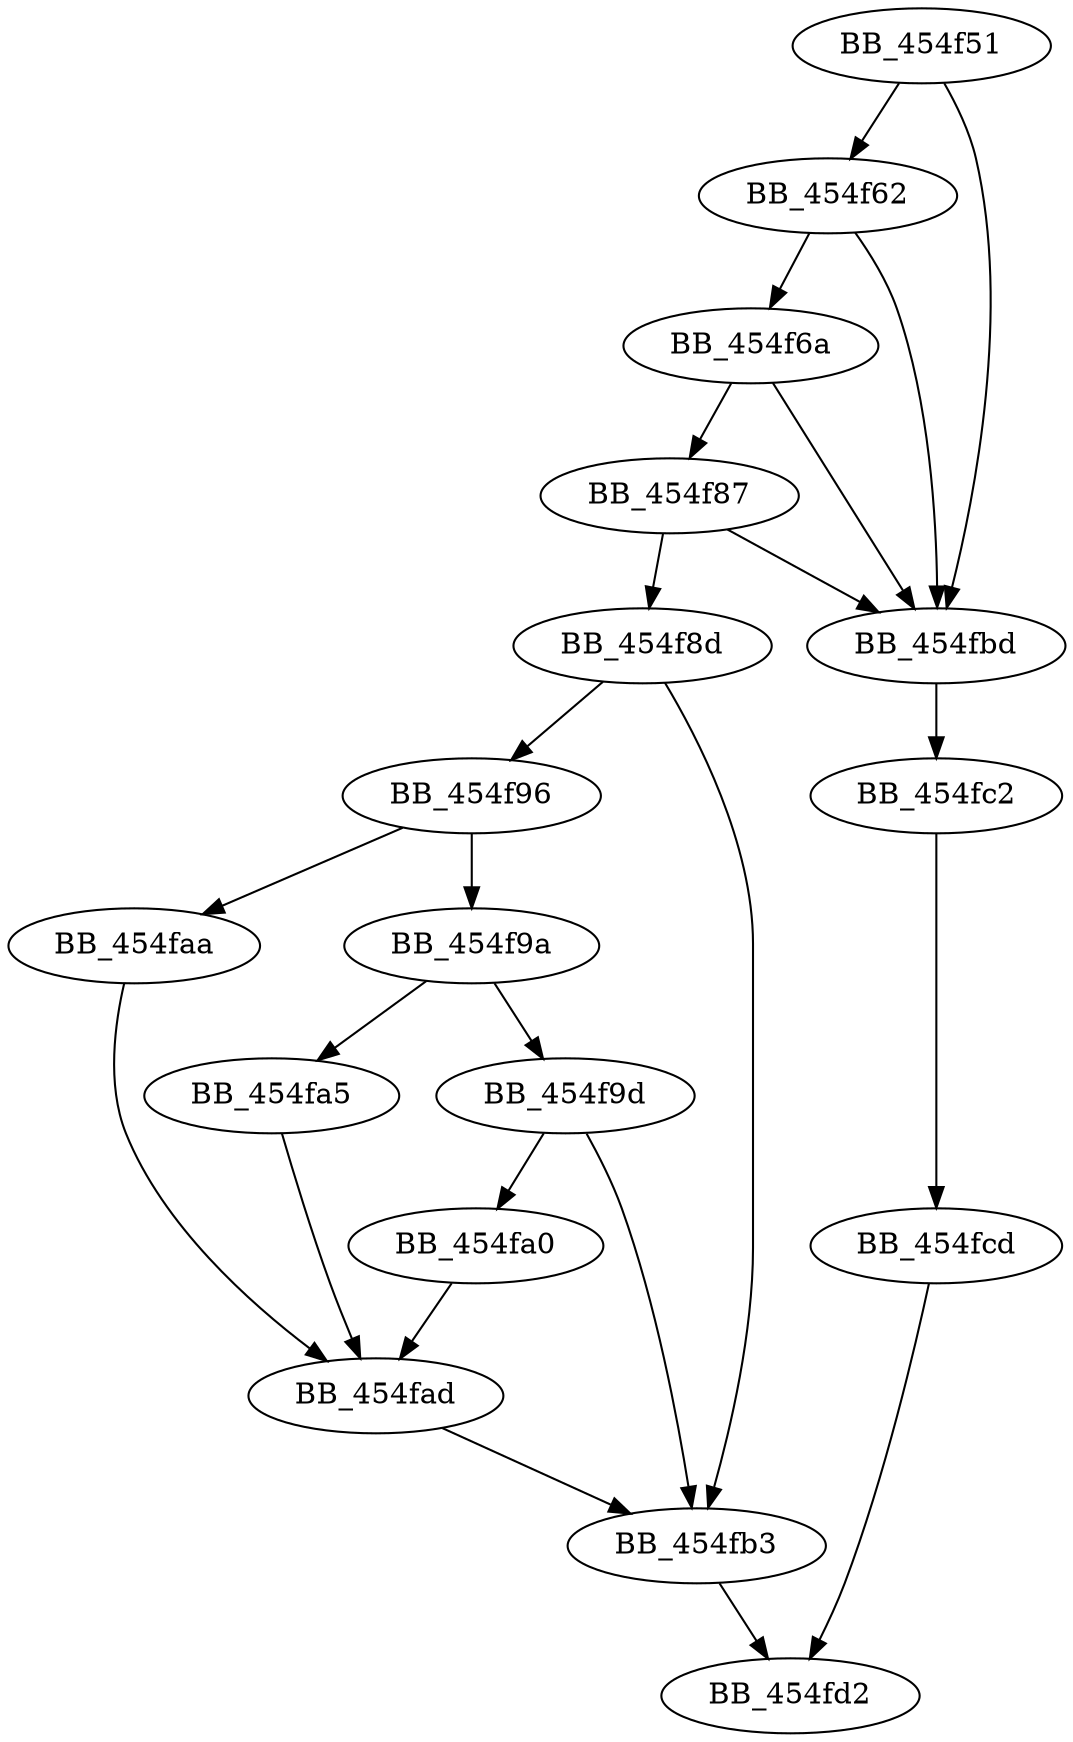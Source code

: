 DiGraph sub_454F51{
BB_454f51->BB_454f62
BB_454f51->BB_454fbd
BB_454f62->BB_454f6a
BB_454f62->BB_454fbd
BB_454f6a->BB_454f87
BB_454f6a->BB_454fbd
BB_454f87->BB_454f8d
BB_454f87->BB_454fbd
BB_454f8d->BB_454f96
BB_454f8d->BB_454fb3
BB_454f96->BB_454f9a
BB_454f96->BB_454faa
BB_454f9a->BB_454f9d
BB_454f9a->BB_454fa5
BB_454f9d->BB_454fa0
BB_454f9d->BB_454fb3
BB_454fa0->BB_454fad
BB_454fa5->BB_454fad
BB_454faa->BB_454fad
BB_454fad->BB_454fb3
BB_454fb3->BB_454fd2
BB_454fbd->BB_454fc2
BB_454fc2->BB_454fcd
BB_454fcd->BB_454fd2
}
